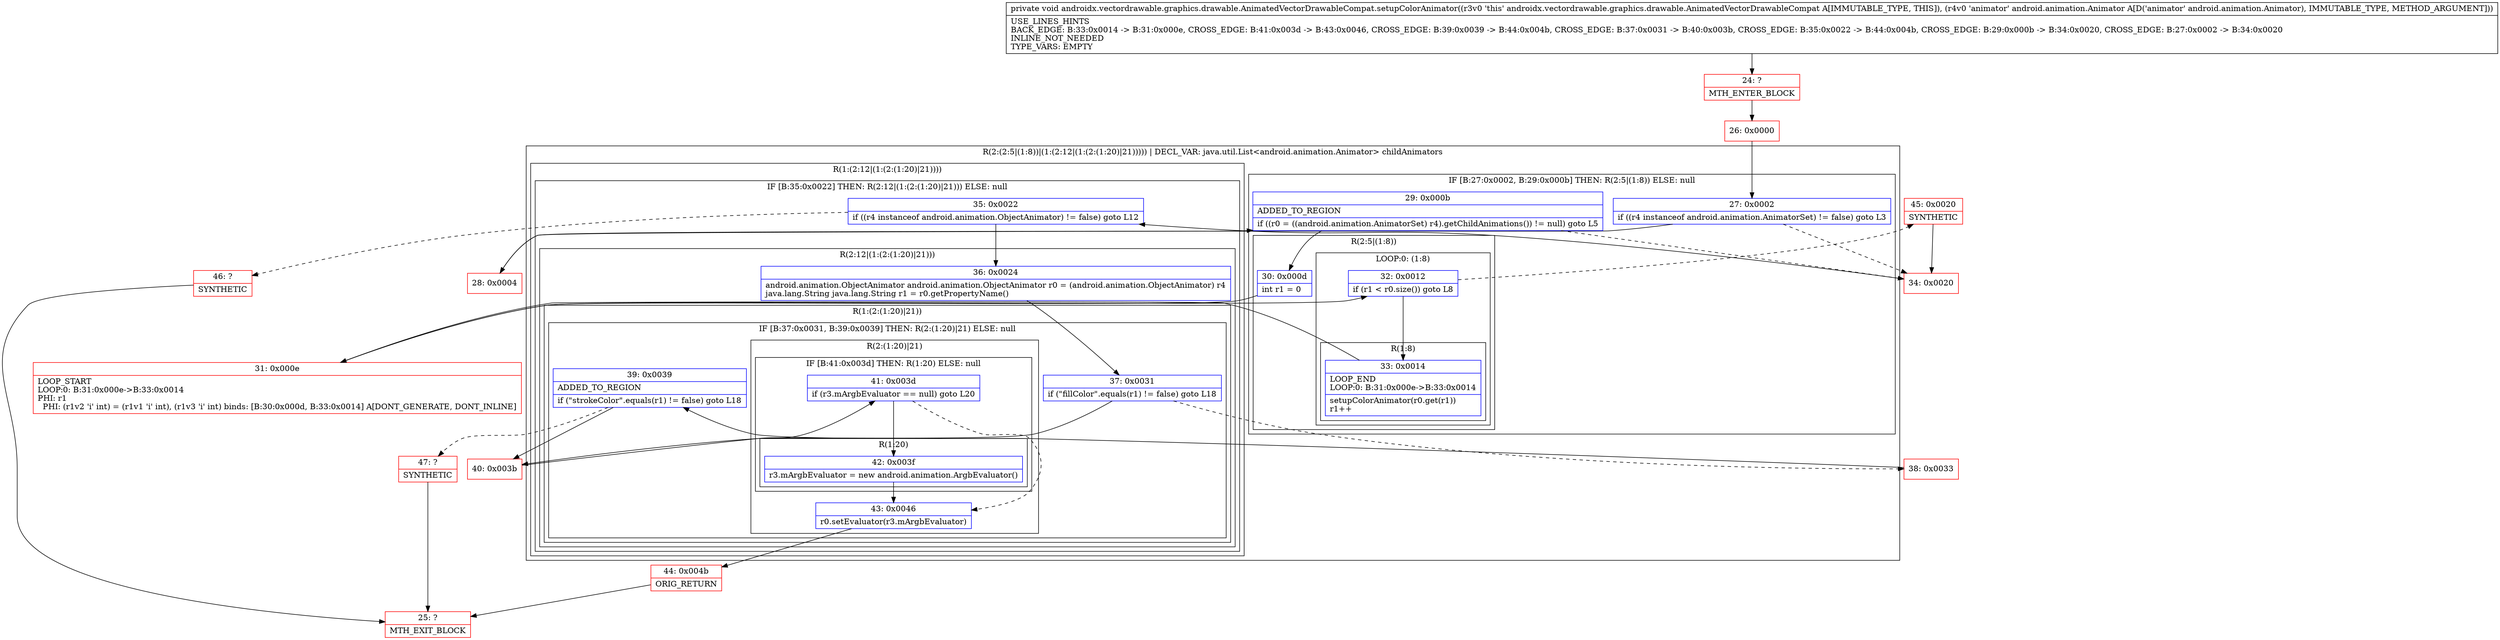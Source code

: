 digraph "CFG forandroidx.vectordrawable.graphics.drawable.AnimatedVectorDrawableCompat.setupColorAnimator(Landroid\/animation\/Animator;)V" {
subgraph cluster_Region_1241476170 {
label = "R(2:(2:5|(1:8))|(1:(2:12|(1:(2:(1:20)|21))))) | DECL_VAR: java.util.List\<android.animation.Animator\> childAnimators\l";
node [shape=record,color=blue];
subgraph cluster_IfRegion_294231797 {
label = "IF [B:27:0x0002, B:29:0x000b] THEN: R(2:5|(1:8)) ELSE: null";
node [shape=record,color=blue];
Node_27 [shape=record,label="{27\:\ 0x0002|if ((r4 instanceof android.animation.AnimatorSet) != false) goto L3\l}"];
Node_29 [shape=record,label="{29\:\ 0x000b|ADDED_TO_REGION\l|if ((r0 = ((android.animation.AnimatorSet) r4).getChildAnimations()) != null) goto L5\l}"];
subgraph cluster_Region_1273683161 {
label = "R(2:5|(1:8))";
node [shape=record,color=blue];
Node_30 [shape=record,label="{30\:\ 0x000d|int r1 = 0\l}"];
subgraph cluster_LoopRegion_1926694251 {
label = "LOOP:0: (1:8)";
node [shape=record,color=blue];
Node_32 [shape=record,label="{32\:\ 0x0012|if (r1 \< r0.size()) goto L8\l}"];
subgraph cluster_Region_1789258686 {
label = "R(1:8)";
node [shape=record,color=blue];
Node_33 [shape=record,label="{33\:\ 0x0014|LOOP_END\lLOOP:0: B:31:0x000e\-\>B:33:0x0014\l|setupColorAnimator(r0.get(r1))\lr1++\l}"];
}
}
}
}
subgraph cluster_Region_447270147 {
label = "R(1:(2:12|(1:(2:(1:20)|21))))";
node [shape=record,color=blue];
subgraph cluster_IfRegion_1972369798 {
label = "IF [B:35:0x0022] THEN: R(2:12|(1:(2:(1:20)|21))) ELSE: null";
node [shape=record,color=blue];
Node_35 [shape=record,label="{35\:\ 0x0022|if ((r4 instanceof android.animation.ObjectAnimator) != false) goto L12\l}"];
subgraph cluster_Region_962600075 {
label = "R(2:12|(1:(2:(1:20)|21)))";
node [shape=record,color=blue];
Node_36 [shape=record,label="{36\:\ 0x0024|android.animation.ObjectAnimator android.animation.ObjectAnimator r0 = (android.animation.ObjectAnimator) r4\ljava.lang.String java.lang.String r1 = r0.getPropertyName()\l}"];
subgraph cluster_Region_1201686081 {
label = "R(1:(2:(1:20)|21))";
node [shape=record,color=blue];
subgraph cluster_IfRegion_991164052 {
label = "IF [B:37:0x0031, B:39:0x0039] THEN: R(2:(1:20)|21) ELSE: null";
node [shape=record,color=blue];
Node_37 [shape=record,label="{37\:\ 0x0031|if (\"fillColor\".equals(r1) != false) goto L18\l}"];
Node_39 [shape=record,label="{39\:\ 0x0039|ADDED_TO_REGION\l|if (\"strokeColor\".equals(r1) != false) goto L18\l}"];
subgraph cluster_Region_1299882501 {
label = "R(2:(1:20)|21)";
node [shape=record,color=blue];
subgraph cluster_IfRegion_436405878 {
label = "IF [B:41:0x003d] THEN: R(1:20) ELSE: null";
node [shape=record,color=blue];
Node_41 [shape=record,label="{41\:\ 0x003d|if (r3.mArgbEvaluator == null) goto L20\l}"];
subgraph cluster_Region_1176436960 {
label = "R(1:20)";
node [shape=record,color=blue];
Node_42 [shape=record,label="{42\:\ 0x003f|r3.mArgbEvaluator = new android.animation.ArgbEvaluator()\l}"];
}
}
Node_43 [shape=record,label="{43\:\ 0x0046|r0.setEvaluator(r3.mArgbEvaluator)\l}"];
}
}
}
}
}
}
}
Node_24 [shape=record,color=red,label="{24\:\ ?|MTH_ENTER_BLOCK\l}"];
Node_26 [shape=record,color=red,label="{26\:\ 0x0000}"];
Node_28 [shape=record,color=red,label="{28\:\ 0x0004}"];
Node_31 [shape=record,color=red,label="{31\:\ 0x000e|LOOP_START\lLOOP:0: B:31:0x000e\-\>B:33:0x0014\lPHI: r1 \l  PHI: (r1v2 'i' int) = (r1v1 'i' int), (r1v3 'i' int) binds: [B:30:0x000d, B:33:0x0014] A[DONT_GENERATE, DONT_INLINE]\l}"];
Node_45 [shape=record,color=red,label="{45\:\ 0x0020|SYNTHETIC\l}"];
Node_34 [shape=record,color=red,label="{34\:\ 0x0020}"];
Node_38 [shape=record,color=red,label="{38\:\ 0x0033}"];
Node_47 [shape=record,color=red,label="{47\:\ ?|SYNTHETIC\l}"];
Node_25 [shape=record,color=red,label="{25\:\ ?|MTH_EXIT_BLOCK\l}"];
Node_40 [shape=record,color=red,label="{40\:\ 0x003b}"];
Node_44 [shape=record,color=red,label="{44\:\ 0x004b|ORIG_RETURN\l}"];
Node_46 [shape=record,color=red,label="{46\:\ ?|SYNTHETIC\l}"];
MethodNode[shape=record,label="{private void androidx.vectordrawable.graphics.drawable.AnimatedVectorDrawableCompat.setupColorAnimator((r3v0 'this' androidx.vectordrawable.graphics.drawable.AnimatedVectorDrawableCompat A[IMMUTABLE_TYPE, THIS]), (r4v0 'animator' android.animation.Animator A[D('animator' android.animation.Animator), IMMUTABLE_TYPE, METHOD_ARGUMENT]))  | USE_LINES_HINTS\lBACK_EDGE: B:33:0x0014 \-\> B:31:0x000e, CROSS_EDGE: B:41:0x003d \-\> B:43:0x0046, CROSS_EDGE: B:39:0x0039 \-\> B:44:0x004b, CROSS_EDGE: B:37:0x0031 \-\> B:40:0x003b, CROSS_EDGE: B:35:0x0022 \-\> B:44:0x004b, CROSS_EDGE: B:29:0x000b \-\> B:34:0x0020, CROSS_EDGE: B:27:0x0002 \-\> B:34:0x0020\lINLINE_NOT_NEEDED\lTYPE_VARS: EMPTY\l}"];
MethodNode -> Node_24;Node_27 -> Node_28;
Node_27 -> Node_34[style=dashed];
Node_29 -> Node_30;
Node_29 -> Node_34[style=dashed];
Node_30 -> Node_31;
Node_32 -> Node_33;
Node_32 -> Node_45[style=dashed];
Node_33 -> Node_31;
Node_35 -> Node_36;
Node_35 -> Node_46[style=dashed];
Node_36 -> Node_37;
Node_37 -> Node_38[style=dashed];
Node_37 -> Node_40;
Node_39 -> Node_40;
Node_39 -> Node_47[style=dashed];
Node_41 -> Node_42;
Node_41 -> Node_43[style=dashed];
Node_42 -> Node_43;
Node_43 -> Node_44;
Node_24 -> Node_26;
Node_26 -> Node_27;
Node_28 -> Node_29;
Node_31 -> Node_32;
Node_45 -> Node_34;
Node_34 -> Node_35;
Node_38 -> Node_39;
Node_47 -> Node_25;
Node_40 -> Node_41;
Node_44 -> Node_25;
Node_46 -> Node_25;
}

